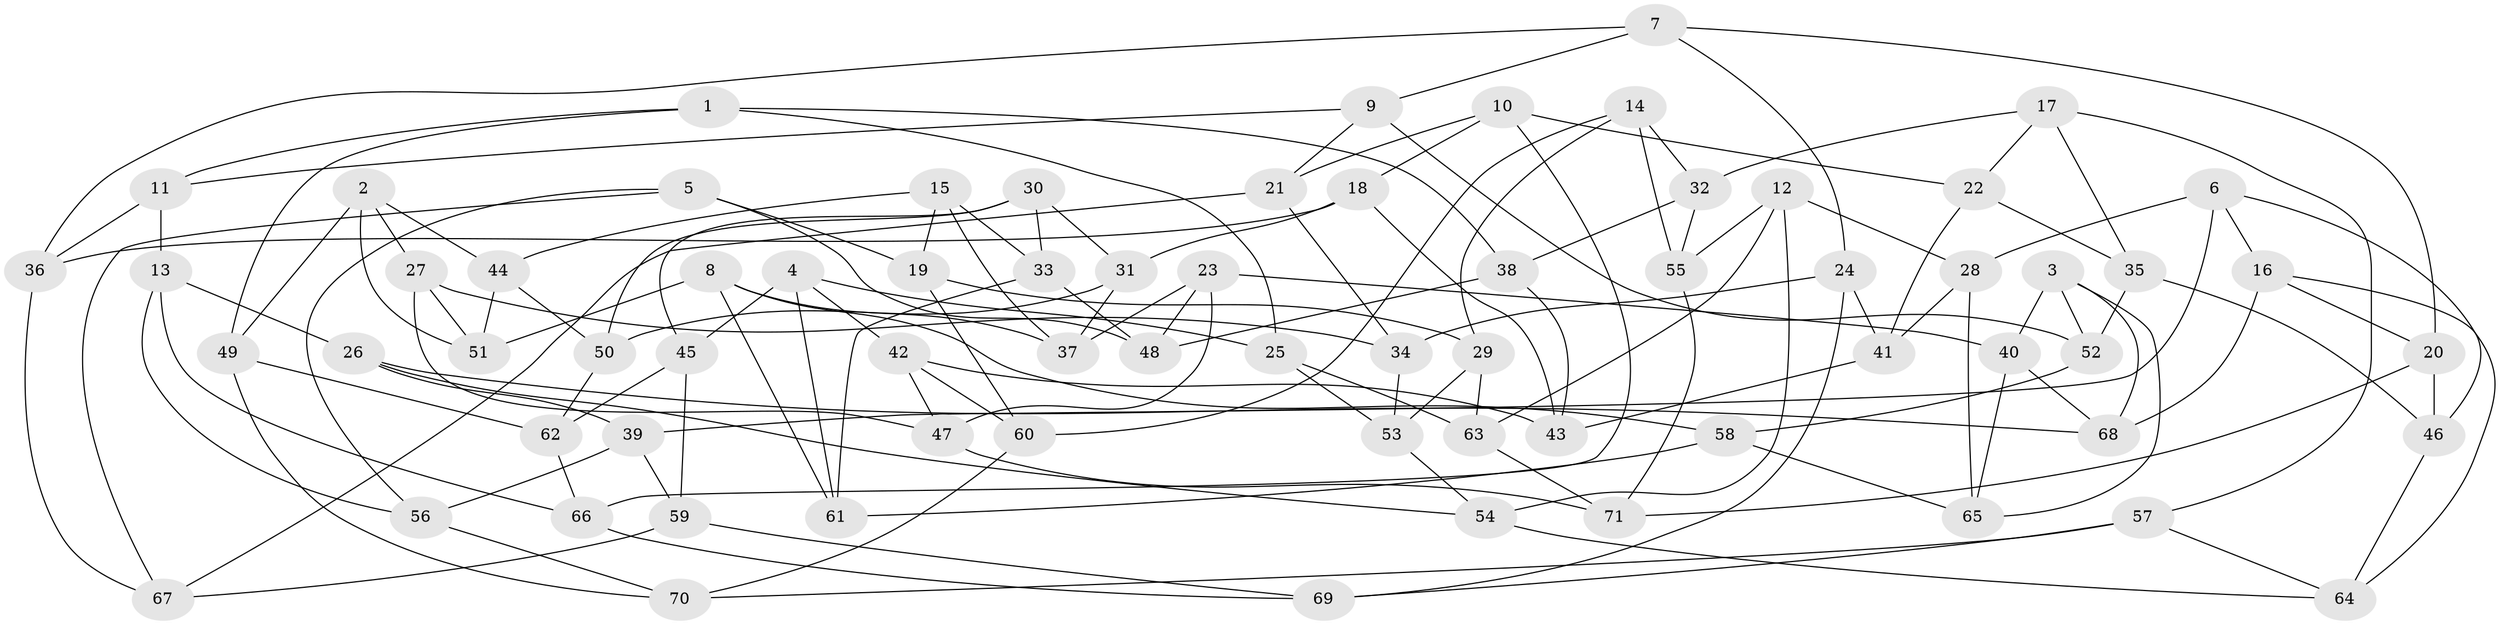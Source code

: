 // coarse degree distribution, {4: 0.7209302325581395, 8: 0.023255813953488372, 9: 0.06976744186046512, 7: 0.046511627906976744, 6: 0.06976744186046512, 3: 0.023255813953488372, 5: 0.046511627906976744}
// Generated by graph-tools (version 1.1) at 2025/53/03/04/25 22:53:39]
// undirected, 71 vertices, 142 edges
graph export_dot {
  node [color=gray90,style=filled];
  1;
  2;
  3;
  4;
  5;
  6;
  7;
  8;
  9;
  10;
  11;
  12;
  13;
  14;
  15;
  16;
  17;
  18;
  19;
  20;
  21;
  22;
  23;
  24;
  25;
  26;
  27;
  28;
  29;
  30;
  31;
  32;
  33;
  34;
  35;
  36;
  37;
  38;
  39;
  40;
  41;
  42;
  43;
  44;
  45;
  46;
  47;
  48;
  49;
  50;
  51;
  52;
  53;
  54;
  55;
  56;
  57;
  58;
  59;
  60;
  61;
  62;
  63;
  64;
  65;
  66;
  67;
  68;
  69;
  70;
  71;
  1 -- 49;
  1 -- 25;
  1 -- 38;
  1 -- 11;
  2 -- 51;
  2 -- 27;
  2 -- 44;
  2 -- 49;
  3 -- 65;
  3 -- 52;
  3 -- 40;
  3 -- 68;
  4 -- 42;
  4 -- 61;
  4 -- 25;
  4 -- 45;
  5 -- 19;
  5 -- 56;
  5 -- 67;
  5 -- 48;
  6 -- 39;
  6 -- 46;
  6 -- 28;
  6 -- 16;
  7 -- 24;
  7 -- 9;
  7 -- 20;
  7 -- 36;
  8 -- 61;
  8 -- 58;
  8 -- 37;
  8 -- 51;
  9 -- 21;
  9 -- 52;
  9 -- 11;
  10 -- 21;
  10 -- 22;
  10 -- 66;
  10 -- 18;
  11 -- 13;
  11 -- 36;
  12 -- 55;
  12 -- 28;
  12 -- 54;
  12 -- 63;
  13 -- 26;
  13 -- 66;
  13 -- 56;
  14 -- 55;
  14 -- 29;
  14 -- 32;
  14 -- 60;
  15 -- 37;
  15 -- 33;
  15 -- 44;
  15 -- 19;
  16 -- 20;
  16 -- 64;
  16 -- 68;
  17 -- 57;
  17 -- 35;
  17 -- 32;
  17 -- 22;
  18 -- 43;
  18 -- 31;
  18 -- 36;
  19 -- 29;
  19 -- 60;
  20 -- 71;
  20 -- 46;
  21 -- 67;
  21 -- 34;
  22 -- 41;
  22 -- 35;
  23 -- 47;
  23 -- 37;
  23 -- 40;
  23 -- 48;
  24 -- 69;
  24 -- 41;
  24 -- 34;
  25 -- 53;
  25 -- 63;
  26 -- 39;
  26 -- 68;
  26 -- 54;
  27 -- 34;
  27 -- 51;
  27 -- 47;
  28 -- 41;
  28 -- 65;
  29 -- 53;
  29 -- 63;
  30 -- 31;
  30 -- 33;
  30 -- 50;
  30 -- 45;
  31 -- 50;
  31 -- 37;
  32 -- 38;
  32 -- 55;
  33 -- 48;
  33 -- 61;
  34 -- 53;
  35 -- 52;
  35 -- 46;
  36 -- 67;
  38 -- 43;
  38 -- 48;
  39 -- 56;
  39 -- 59;
  40 -- 68;
  40 -- 65;
  41 -- 43;
  42 -- 60;
  42 -- 43;
  42 -- 47;
  44 -- 51;
  44 -- 50;
  45 -- 59;
  45 -- 62;
  46 -- 64;
  47 -- 71;
  49 -- 62;
  49 -- 70;
  50 -- 62;
  52 -- 58;
  53 -- 54;
  54 -- 64;
  55 -- 71;
  56 -- 70;
  57 -- 69;
  57 -- 64;
  57 -- 70;
  58 -- 65;
  58 -- 61;
  59 -- 69;
  59 -- 67;
  60 -- 70;
  62 -- 66;
  63 -- 71;
  66 -- 69;
}
